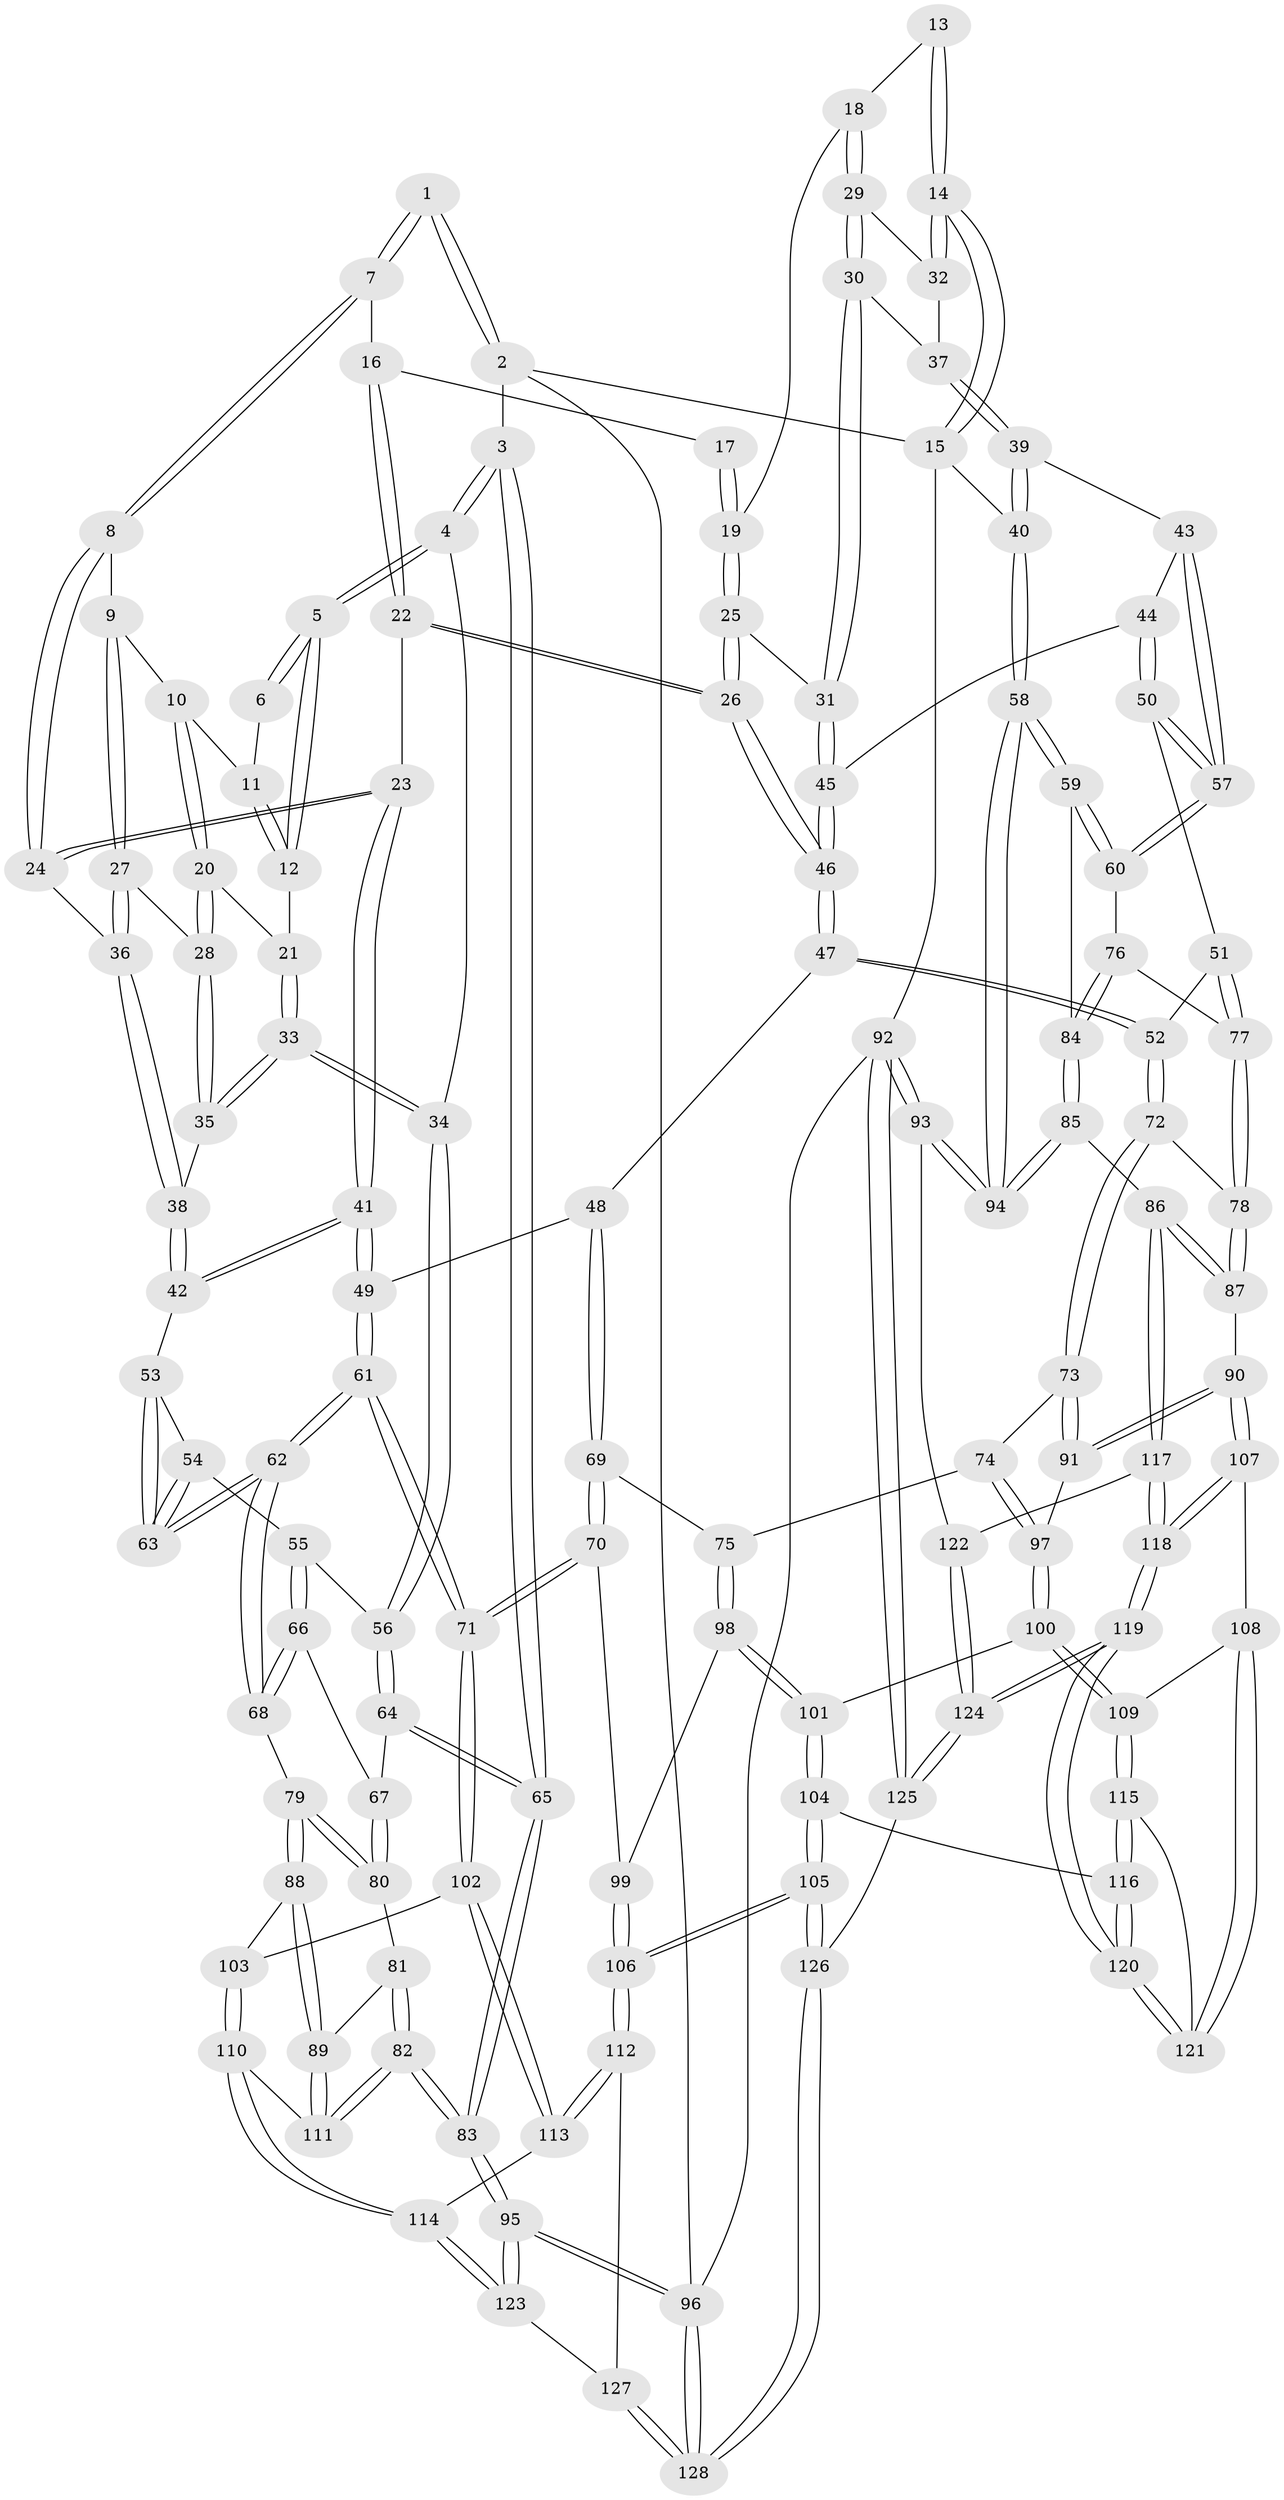 // coarse degree distribution, {2: 0.05555555555555555, 4: 0.2777777777777778, 3: 0.6666666666666666}
// Generated by graph-tools (version 1.1) at 2025/38/03/04/25 23:38:36]
// undirected, 128 vertices, 317 edges
graph export_dot {
  node [color=gray90,style=filled];
  1 [pos="+0.22983184152034364+0"];
  2 [pos="+0+0"];
  3 [pos="+0+0"];
  4 [pos="+0.04350845128497937+0.10705247407008685"];
  5 [pos="+0.07117680373226284+0.100191377220635"];
  6 [pos="+0.22562711259704035+0"];
  7 [pos="+0.5101596322120022+0"];
  8 [pos="+0.3864875997882372+0.08242010159458771"];
  9 [pos="+0.2539051742774211+0.03792166845611637"];
  10 [pos="+0.23853797899964108+0.009941986475164352"];
  11 [pos="+0.2248076532822088+0"];
  12 [pos="+0.11224861255328175+0.0925897190219286"];
  13 [pos="+0.662716518859462+0"];
  14 [pos="+1+0"];
  15 [pos="+1+0"];
  16 [pos="+0.5550561688478063+0"];
  17 [pos="+0.6348206313688174+0"];
  18 [pos="+0.8023373784035484+0.07424886967240715"];
  19 [pos="+0.6947761678549238+0.08337773229879744"];
  20 [pos="+0.17680789980460695+0.10737115944951581"];
  21 [pos="+0.16058354703821304+0.11210795574985415"];
  22 [pos="+0.5531565764673164+0.1614976546302549"];
  23 [pos="+0.41710483334282406+0.17914715470456638"];
  24 [pos="+0.3811095160733787+0.15103524080188854"];
  25 [pos="+0.7027949752939592+0.13372637009225796"];
  26 [pos="+0.5823053153846371+0.19442046667626053"];
  27 [pos="+0.27576060645512446+0.14327616081240882"];
  28 [pos="+0.24683345563750778+0.16064442549356978"];
  29 [pos="+0.8206771630915907+0.11178746217580528"];
  30 [pos="+0.8017707518875048+0.16253128965865796"];
  31 [pos="+0.8010034635393448+0.16342969496561205"];
  32 [pos="+0.925840714064693+0.060424171190736085"];
  33 [pos="+0.1563559252809248+0.2600449400126673"];
  34 [pos="+0.12151432748278096+0.28508977045258216"];
  35 [pos="+0.18043788048648499+0.24936786294148974"];
  36 [pos="+0.3337314946305715+0.15922306444458442"];
  37 [pos="+0.940769577546016+0.1838041597549547"];
  38 [pos="+0.29747154614893767+0.27189577855937047"];
  39 [pos="+1+0.25094809346228364"];
  40 [pos="+1+0.2737018535402854"];
  41 [pos="+0.4000689513461694+0.32373050099543116"];
  42 [pos="+0.35236116960338154+0.3276589877509484"];
  43 [pos="+0.9684335056613939+0.26568059656415877"];
  44 [pos="+0.8191051341775422+0.23438208521091589"];
  45 [pos="+0.7991380645892372+0.18739337872555129"];
  46 [pos="+0.610337065184074+0.31199700787615775"];
  47 [pos="+0.6095198532520009+0.3236898986673817"];
  48 [pos="+0.4706938448717628+0.3557052337496161"];
  49 [pos="+0.4299877844035262+0.3445563050574515"];
  50 [pos="+0.8050996100577037+0.36908943240702646"];
  51 [pos="+0.7356332738706721+0.37657149111030835"];
  52 [pos="+0.6521970219462803+0.3800229844060846"];
  53 [pos="+0.3278444130642343+0.3511865127846806"];
  54 [pos="+0.19478147862316378+0.36753503221489014"];
  55 [pos="+0.18952274909418862+0.3652466140678394"];
  56 [pos="+0.11985855958915893+0.28862032010018124"];
  57 [pos="+0.8387042962443604+0.38698826782058987"];
  58 [pos="+1+0.48485282133168994"];
  59 [pos="+1+0.48516894566747015"];
  60 [pos="+0.8447402184321351+0.3955072382983382"];
  61 [pos="+0.33200994984191257+0.5630992814839042"];
  62 [pos="+0.3005828448451093+0.5324046492462211"];
  63 [pos="+0.29460702028963853+0.5024646755877206"];
  64 [pos="+0+0.3816942827923773"];
  65 [pos="+0+0.38738717831329517"];
  66 [pos="+0.16007615279972923+0.47584382338135195"];
  67 [pos="+0.03182018382621528+0.45478735717805396"];
  68 [pos="+0.19343167084815466+0.5214255846391612"];
  69 [pos="+0.4710508981679199+0.47232169768426324"];
  70 [pos="+0.33854284901402276+0.5704562255751869"];
  71 [pos="+0.3367389589367233+0.5706535260910227"];
  72 [pos="+0.6346020669969236+0.508105216613942"];
  73 [pos="+0.6288577642002386+0.5129353874318632"];
  74 [pos="+0.6034956891253553+0.5325966508666462"];
  75 [pos="+0.5969988490034701+0.5352135722483773"];
  76 [pos="+0.8413878795068808+0.5049998665787795"];
  77 [pos="+0.7796375821908424+0.5152491925451049"];
  78 [pos="+0.6981642177185993+0.5443337282031919"];
  79 [pos="+0.1160394724709675+0.5826258224832129"];
  80 [pos="+0.08091450356053413+0.5532047623893931"];
  81 [pos="+0.007889486168529905+0.5955132714217763"];
  82 [pos="+0+0.6359869747087159"];
  83 [pos="+0+0.6344917386510979"];
  84 [pos="+0.8817050265595165+0.5716663498541118"];
  85 [pos="+0.8418513862389847+0.656600433351329"];
  86 [pos="+0.8334845264521418+0.6691830493610132"];
  87 [pos="+0.7736803192613595+0.654457101416282"];
  88 [pos="+0.11759572666712108+0.6085266070666006"];
  89 [pos="+0.10644115244907122+0.6489315993055137"];
  90 [pos="+0.7447428251281671+0.6701397681480926"];
  91 [pos="+0.6804614446019678+0.6622235715070756"];
  92 [pos="+1+1"];
  93 [pos="+1+0.8313831104694164"];
  94 [pos="+1+0.6337882028705787"];
  95 [pos="+0+1"];
  96 [pos="+0+1"];
  97 [pos="+0.6398598198953491+0.6637778358454011"];
  98 [pos="+0.5216515413989468+0.6088830281870394"];
  99 [pos="+0.4761302131561638+0.6027073648924992"];
  100 [pos="+0.6192474339442882+0.6979955997785364"];
  101 [pos="+0.5233713831630982+0.6186527208917169"];
  102 [pos="+0.3248380714393407+0.609244878789873"];
  103 [pos="+0.26757726155581063+0.6262104231000737"];
  104 [pos="+0.502727366381076+0.7890731288226202"];
  105 [pos="+0.4064225540812925+0.842472832311031"];
  106 [pos="+0.40089963159017733+0.8392946006166166"];
  107 [pos="+0.6985381999664503+0.7264637190705324"];
  108 [pos="+0.6690875695001568+0.7369316663362162"];
  109 [pos="+0.6190828522103261+0.7252149220687936"];
  110 [pos="+0.1196120236850346+0.7204952486081435"];
  111 [pos="+0.10234257207288283+0.685575026946065"];
  112 [pos="+0.36141463689806513+0.8187255938259707"];
  113 [pos="+0.34385373821295406+0.7875228336121511"];
  114 [pos="+0.12167723720522557+0.7369616347959388"];
  115 [pos="+0.549170380809957+0.7867288326085992"];
  116 [pos="+0.5474113179318434+0.7880781660850747"];
  117 [pos="+0.8384418662652845+0.6822523460113877"];
  118 [pos="+0.7468995627580515+0.8130358489093313"];
  119 [pos="+0.722198464386523+0.9233369448887934"];
  120 [pos="+0.7219960036722859+0.9231151245800171"];
  121 [pos="+0.6728727185923153+0.7834091980121464"];
  122 [pos="+0.8907597373947765+0.7413509539046527"];
  123 [pos="+0.06045913034796663+0.8521426617799883"];
  124 [pos="+0.7792468954771026+1"];
  125 [pos="+0.7941943856469021+1"];
  126 [pos="+0.4951995521725257+1"];
  127 [pos="+0.23473397343539995+0.8979173737357194"];
  128 [pos="+0.16778996331882062+1"];
  1 -- 2;
  1 -- 2;
  1 -- 7;
  1 -- 7;
  2 -- 3;
  2 -- 15;
  2 -- 96;
  3 -- 4;
  3 -- 4;
  3 -- 65;
  3 -- 65;
  4 -- 5;
  4 -- 5;
  4 -- 34;
  5 -- 6;
  5 -- 6;
  5 -- 12;
  5 -- 12;
  6 -- 11;
  7 -- 8;
  7 -- 8;
  7 -- 16;
  8 -- 9;
  8 -- 24;
  8 -- 24;
  9 -- 10;
  9 -- 27;
  9 -- 27;
  10 -- 11;
  10 -- 20;
  10 -- 20;
  11 -- 12;
  11 -- 12;
  12 -- 21;
  13 -- 14;
  13 -- 14;
  13 -- 18;
  14 -- 15;
  14 -- 15;
  14 -- 32;
  14 -- 32;
  15 -- 40;
  15 -- 92;
  16 -- 17;
  16 -- 22;
  16 -- 22;
  17 -- 19;
  17 -- 19;
  18 -- 19;
  18 -- 29;
  18 -- 29;
  19 -- 25;
  19 -- 25;
  20 -- 21;
  20 -- 28;
  20 -- 28;
  21 -- 33;
  21 -- 33;
  22 -- 23;
  22 -- 26;
  22 -- 26;
  23 -- 24;
  23 -- 24;
  23 -- 41;
  23 -- 41;
  24 -- 36;
  25 -- 26;
  25 -- 26;
  25 -- 31;
  26 -- 46;
  26 -- 46;
  27 -- 28;
  27 -- 36;
  27 -- 36;
  28 -- 35;
  28 -- 35;
  29 -- 30;
  29 -- 30;
  29 -- 32;
  30 -- 31;
  30 -- 31;
  30 -- 37;
  31 -- 45;
  31 -- 45;
  32 -- 37;
  33 -- 34;
  33 -- 34;
  33 -- 35;
  33 -- 35;
  34 -- 56;
  34 -- 56;
  35 -- 38;
  36 -- 38;
  36 -- 38;
  37 -- 39;
  37 -- 39;
  38 -- 42;
  38 -- 42;
  39 -- 40;
  39 -- 40;
  39 -- 43;
  40 -- 58;
  40 -- 58;
  41 -- 42;
  41 -- 42;
  41 -- 49;
  41 -- 49;
  42 -- 53;
  43 -- 44;
  43 -- 57;
  43 -- 57;
  44 -- 45;
  44 -- 50;
  44 -- 50;
  45 -- 46;
  45 -- 46;
  46 -- 47;
  46 -- 47;
  47 -- 48;
  47 -- 52;
  47 -- 52;
  48 -- 49;
  48 -- 69;
  48 -- 69;
  49 -- 61;
  49 -- 61;
  50 -- 51;
  50 -- 57;
  50 -- 57;
  51 -- 52;
  51 -- 77;
  51 -- 77;
  52 -- 72;
  52 -- 72;
  53 -- 54;
  53 -- 63;
  53 -- 63;
  54 -- 55;
  54 -- 63;
  54 -- 63;
  55 -- 56;
  55 -- 66;
  55 -- 66;
  56 -- 64;
  56 -- 64;
  57 -- 60;
  57 -- 60;
  58 -- 59;
  58 -- 59;
  58 -- 94;
  58 -- 94;
  59 -- 60;
  59 -- 60;
  59 -- 84;
  60 -- 76;
  61 -- 62;
  61 -- 62;
  61 -- 71;
  61 -- 71;
  62 -- 63;
  62 -- 63;
  62 -- 68;
  62 -- 68;
  64 -- 65;
  64 -- 65;
  64 -- 67;
  65 -- 83;
  65 -- 83;
  66 -- 67;
  66 -- 68;
  66 -- 68;
  67 -- 80;
  67 -- 80;
  68 -- 79;
  69 -- 70;
  69 -- 70;
  69 -- 75;
  70 -- 71;
  70 -- 71;
  70 -- 99;
  71 -- 102;
  71 -- 102;
  72 -- 73;
  72 -- 73;
  72 -- 78;
  73 -- 74;
  73 -- 91;
  73 -- 91;
  74 -- 75;
  74 -- 97;
  74 -- 97;
  75 -- 98;
  75 -- 98;
  76 -- 77;
  76 -- 84;
  76 -- 84;
  77 -- 78;
  77 -- 78;
  78 -- 87;
  78 -- 87;
  79 -- 80;
  79 -- 80;
  79 -- 88;
  79 -- 88;
  80 -- 81;
  81 -- 82;
  81 -- 82;
  81 -- 89;
  82 -- 83;
  82 -- 83;
  82 -- 111;
  82 -- 111;
  83 -- 95;
  83 -- 95;
  84 -- 85;
  84 -- 85;
  85 -- 86;
  85 -- 94;
  85 -- 94;
  86 -- 87;
  86 -- 87;
  86 -- 117;
  86 -- 117;
  87 -- 90;
  88 -- 89;
  88 -- 89;
  88 -- 103;
  89 -- 111;
  89 -- 111;
  90 -- 91;
  90 -- 91;
  90 -- 107;
  90 -- 107;
  91 -- 97;
  92 -- 93;
  92 -- 93;
  92 -- 125;
  92 -- 125;
  92 -- 96;
  93 -- 94;
  93 -- 94;
  93 -- 122;
  95 -- 96;
  95 -- 96;
  95 -- 123;
  95 -- 123;
  96 -- 128;
  96 -- 128;
  97 -- 100;
  97 -- 100;
  98 -- 99;
  98 -- 101;
  98 -- 101;
  99 -- 106;
  99 -- 106;
  100 -- 101;
  100 -- 109;
  100 -- 109;
  101 -- 104;
  101 -- 104;
  102 -- 103;
  102 -- 113;
  102 -- 113;
  103 -- 110;
  103 -- 110;
  104 -- 105;
  104 -- 105;
  104 -- 116;
  105 -- 106;
  105 -- 106;
  105 -- 126;
  105 -- 126;
  106 -- 112;
  106 -- 112;
  107 -- 108;
  107 -- 118;
  107 -- 118;
  108 -- 109;
  108 -- 121;
  108 -- 121;
  109 -- 115;
  109 -- 115;
  110 -- 111;
  110 -- 114;
  110 -- 114;
  112 -- 113;
  112 -- 113;
  112 -- 127;
  113 -- 114;
  114 -- 123;
  114 -- 123;
  115 -- 116;
  115 -- 116;
  115 -- 121;
  116 -- 120;
  116 -- 120;
  117 -- 118;
  117 -- 118;
  117 -- 122;
  118 -- 119;
  118 -- 119;
  119 -- 120;
  119 -- 120;
  119 -- 124;
  119 -- 124;
  120 -- 121;
  120 -- 121;
  122 -- 124;
  122 -- 124;
  123 -- 127;
  124 -- 125;
  124 -- 125;
  125 -- 126;
  126 -- 128;
  126 -- 128;
  127 -- 128;
  127 -- 128;
}
